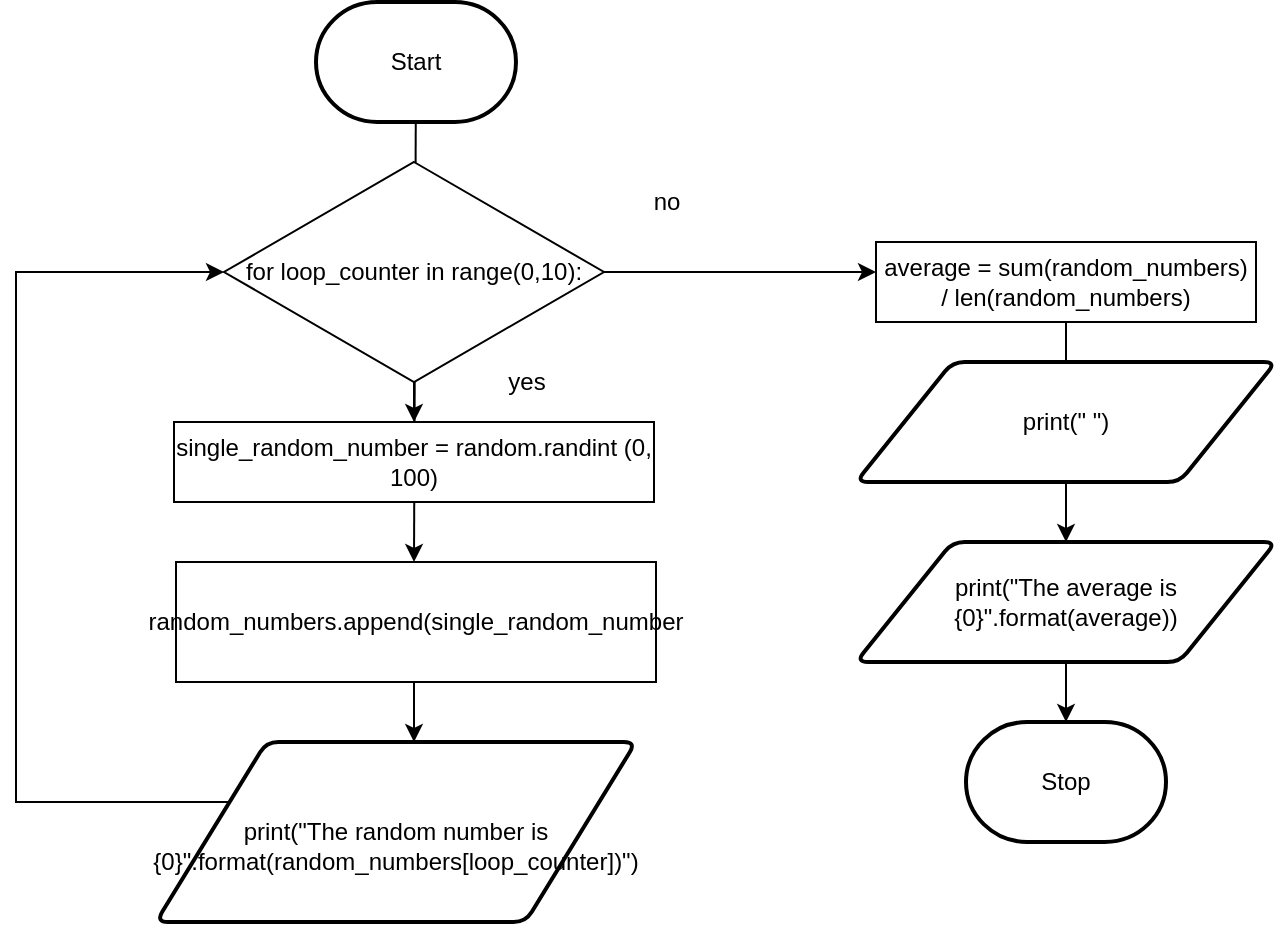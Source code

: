 <mxfile>
    <diagram id="rRbzi94DjYtUf3qIHJvX" name="Page-1">
        <mxGraphModel dx="848" dy="550" grid="1" gridSize="10" guides="1" tooltips="1" connect="1" arrows="1" fold="1" page="1" pageScale="1" pageWidth="827" pageHeight="1169" math="0" shadow="0">
            <root>
                <mxCell id="0"/>
                <mxCell id="1" parent="0"/>
                <mxCell id="4" style="edgeStyle=none;html=1;entryX=0.5;entryY=0;entryDx=0;entryDy=0;" parent="1" source="2" edge="1">
                    <mxGeometry relative="1" as="geometry">
                        <mxPoint x="319" y="350" as="targetPoint"/>
                    </mxGeometry>
                </mxCell>
                <mxCell id="2" value="Start" style="strokeWidth=2;html=1;shape=mxgraph.flowchart.terminator;whiteSpace=wrap;" parent="1" vertex="1">
                    <mxGeometry x="270" y="70" width="100" height="60" as="geometry"/>
                </mxCell>
                <mxCell id="62" style="edgeStyle=orthogonalEdgeStyle;rounded=0;html=1;entryX=0.5;entryY=0;entryDx=0;entryDy=0;" parent="1" edge="1">
                    <mxGeometry relative="1" as="geometry">
                        <mxPoint x="319" y="410" as="sourcePoint"/>
                        <mxPoint x="319" y="440" as="targetPoint"/>
                    </mxGeometry>
                </mxCell>
                <mxCell id="9" value="Stop" style="strokeWidth=2;html=1;shape=mxgraph.flowchart.terminator;whiteSpace=wrap;" parent="1" vertex="1">
                    <mxGeometry x="595" y="430" width="100" height="60" as="geometry"/>
                </mxCell>
                <mxCell id="27" style="edgeStyle=orthogonalEdgeStyle;html=1;strokeColor=none;rounded=0;" parent="1" edge="1">
                    <mxGeometry relative="1" as="geometry">
                        <mxPoint x="500" y="335" as="targetPoint"/>
                        <mxPoint x="414" y="480" as="sourcePoint"/>
                    </mxGeometry>
                </mxCell>
                <mxCell id="75" style="edgeStyle=orthogonalEdgeStyle;rounded=0;html=1;" parent="1" source="58" edge="1">
                    <mxGeometry relative="1" as="geometry">
                        <mxPoint x="550" y="205" as="targetPoint"/>
                    </mxGeometry>
                </mxCell>
                <mxCell id="79" style="edgeStyle=orthogonalEdgeStyle;rounded=0;html=1;entryX=0.5;entryY=0;entryDx=0;entryDy=0;" parent="1" source="58" target="67" edge="1">
                    <mxGeometry relative="1" as="geometry"/>
                </mxCell>
                <mxCell id="58" value="for loop_counter in range(0,10):" style="rhombus;whiteSpace=wrap;html=1;" parent="1" vertex="1">
                    <mxGeometry x="224" y="150" width="190" height="110" as="geometry"/>
                </mxCell>
                <mxCell id="67" value="single_random_number = random.randint (0, 100)" style="rounded=0;whiteSpace=wrap;html=1;" parent="1" vertex="1">
                    <mxGeometry x="199" y="280" width="240" height="40" as="geometry"/>
                </mxCell>
                <mxCell id="69" value="random_numbers.append(single_random_number" style="rounded=0;whiteSpace=wrap;html=1;" parent="1" vertex="1">
                    <mxGeometry x="200" y="350" width="240" height="60" as="geometry"/>
                </mxCell>
                <mxCell id="71" value="yes" style="text;html=1;resizable=0;autosize=1;align=center;verticalAlign=middle;points=[];fillColor=none;strokeColor=none;rounded=0;" parent="1" vertex="1">
                    <mxGeometry x="360" y="250" width="30" height="20" as="geometry"/>
                </mxCell>
                <mxCell id="73" style="edgeStyle=orthogonalEdgeStyle;html=1;entryX=0;entryY=0.5;entryDx=0;entryDy=0;rounded=0;" parent="1" target="58" edge="1">
                    <mxGeometry relative="1" as="geometry">
                        <Array as="points">
                            <mxPoint x="250" y="470"/>
                            <mxPoint x="120" y="470"/>
                            <mxPoint x="120" y="205"/>
                        </Array>
                        <mxPoint x="250.225" y="455" as="sourcePoint"/>
                    </mxGeometry>
                </mxCell>
                <mxCell id="74" value="no" style="text;html=1;resizable=0;autosize=1;align=center;verticalAlign=middle;points=[];fillColor=none;strokeColor=none;rounded=0;" parent="1" vertex="1">
                    <mxGeometry x="430" y="160" width="30" height="20" as="geometry"/>
                </mxCell>
                <mxCell id="90" style="edgeStyle=none;html=1;entryX=0.5;entryY=0;entryDx=0;entryDy=0;" edge="1" parent="1" source="84" target="87">
                    <mxGeometry relative="1" as="geometry"/>
                </mxCell>
                <mxCell id="84" value="average = sum(random_numbers) / len(random_numbers)" style="rounded=0;whiteSpace=wrap;html=1;" parent="1" vertex="1">
                    <mxGeometry x="550" y="190" width="190" height="40" as="geometry"/>
                </mxCell>
                <mxCell id="91" style="edgeStyle=none;html=1;entryX=0.5;entryY=0;entryDx=0;entryDy=0;entryPerimeter=0;" edge="1" parent="1" source="87" target="9">
                    <mxGeometry relative="1" as="geometry"/>
                </mxCell>
                <mxCell id="87" value="print(&quot;The average is {0}&quot;.format(average))" style="shape=parallelogram;html=1;strokeWidth=2;perimeter=parallelogramPerimeter;whiteSpace=wrap;rounded=1;arcSize=12;size=0.23;" parent="1" vertex="1">
                    <mxGeometry x="540" y="340" width="210" height="60" as="geometry"/>
                </mxCell>
                <mxCell id="89" value="&lt;br&gt;&lt;span style=&quot;font-family: &amp;#34;helvetica&amp;#34; ; font-size: 12px ; font-style: normal ; font-weight: 400 ; letter-spacing: normal ; text-align: center ; text-indent: 0px ; text-transform: none ; word-spacing: 0px ; display: inline ; float: none&quot;&gt;print(&quot;The random number is {0}&quot;.format(random_numbers[loop_counter])&quot;)&lt;/span&gt;" style="shape=parallelogram;html=1;strokeWidth=2;perimeter=parallelogramPerimeter;whiteSpace=wrap;rounded=1;arcSize=12;size=0.23;" vertex="1" parent="1">
                    <mxGeometry x="190" y="440" width="240" height="90" as="geometry"/>
                </mxCell>
                <mxCell id="92" value="print(&quot; &quot;)" style="shape=parallelogram;html=1;strokeWidth=2;perimeter=parallelogramPerimeter;whiteSpace=wrap;rounded=1;arcSize=12;size=0.23;" vertex="1" parent="1">
                    <mxGeometry x="540" y="250" width="210" height="60" as="geometry"/>
                </mxCell>
            </root>
        </mxGraphModel>
    </diagram>
</mxfile>